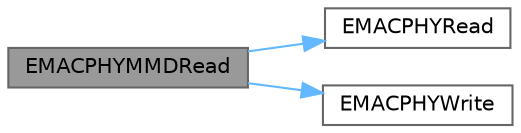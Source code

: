 digraph "EMACPHYMMDRead"
{
 // LATEX_PDF_SIZE
  bgcolor="transparent";
  edge [fontname=Helvetica,fontsize=10,labelfontname=Helvetica,labelfontsize=10];
  node [fontname=Helvetica,fontsize=10,shape=box,height=0.2,width=0.4];
  rankdir="LR";
  Node1 [id="Node000001",label="EMACPHYMMDRead",height=0.2,width=0.4,color="gray40", fillcolor="grey60", style="filled", fontcolor="black",tooltip=" "];
  Node1 -> Node2 [id="edge1_Node000001_Node000002",color="steelblue1",style="solid",tooltip=" "];
  Node2 [id="Node000002",label="EMACPHYRead",height=0.2,width=0.4,color="grey40", fillcolor="white", style="filled",URL="$emac_8h.html#a759015cbf031b85118cd20775e5b7746",tooltip=" "];
  Node1 -> Node3 [id="edge2_Node000001_Node000003",color="steelblue1",style="solid",tooltip=" "];
  Node3 [id="Node000003",label="EMACPHYWrite",height=0.2,width=0.4,color="grey40", fillcolor="white", style="filled",URL="$emac_8h.html#af5e2ab72bce5f10762100469dea4fd10",tooltip=" "];
}
